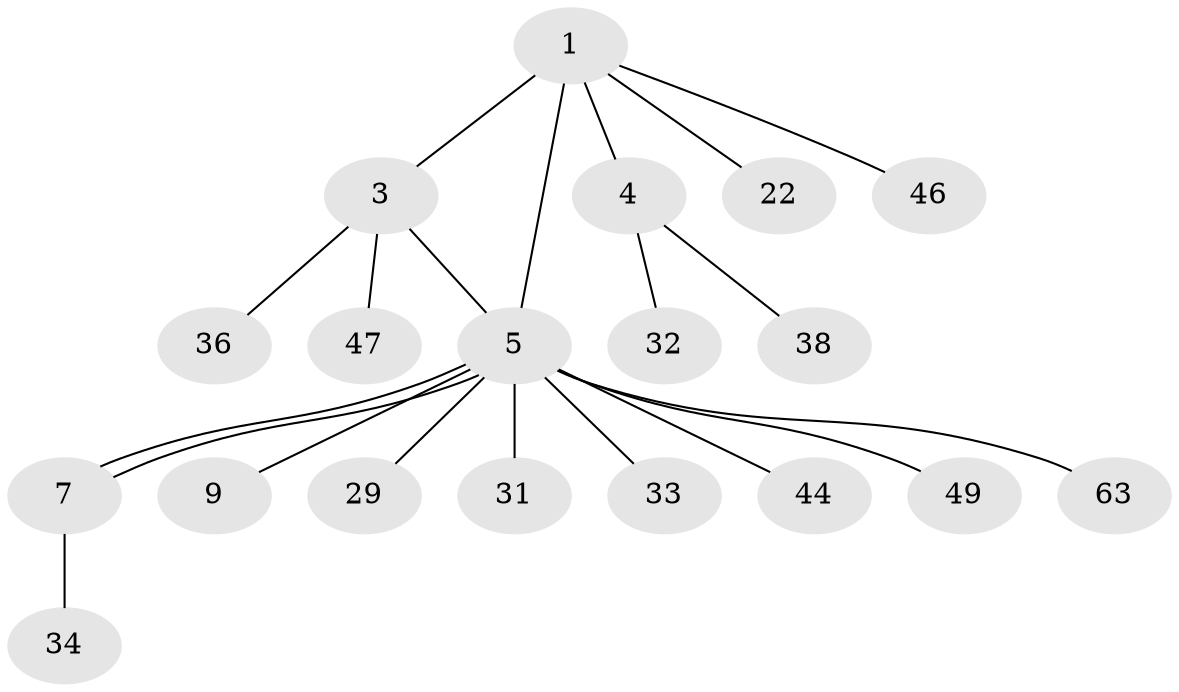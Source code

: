 // original degree distribution, {10: 0.015625, 2: 0.21875, 4: 0.09375, 3: 0.0625, 16: 0.015625, 1: 0.578125, 7: 0.015625}
// Generated by graph-tools (version 1.1) at 2025/18/03/04/25 18:18:09]
// undirected, 19 vertices, 20 edges
graph export_dot {
graph [start="1"]
  node [color=gray90,style=filled];
  1 [super="+10+2+6+43"];
  3;
  4;
  5 [super="+21+30+14+26+58+48+50+24+16+18+11"];
  7 [super="+25+19"];
  9 [super="+60+61+13"];
  22;
  29;
  31 [super="+57"];
  32;
  33;
  34 [super="+64+45"];
  36;
  38;
  44;
  46;
  47;
  49 [super="+54"];
  63;
  1 -- 3;
  1 -- 4;
  1 -- 5 [weight=2];
  1 -- 22;
  1 -- 46;
  3 -- 36;
  3 -- 47;
  3 -- 5;
  4 -- 32;
  4 -- 38;
  5 -- 7;
  5 -- 7;
  5 -- 9;
  5 -- 33;
  5 -- 49;
  5 -- 63;
  5 -- 44;
  5 -- 29;
  5 -- 31;
  7 -- 34;
}

